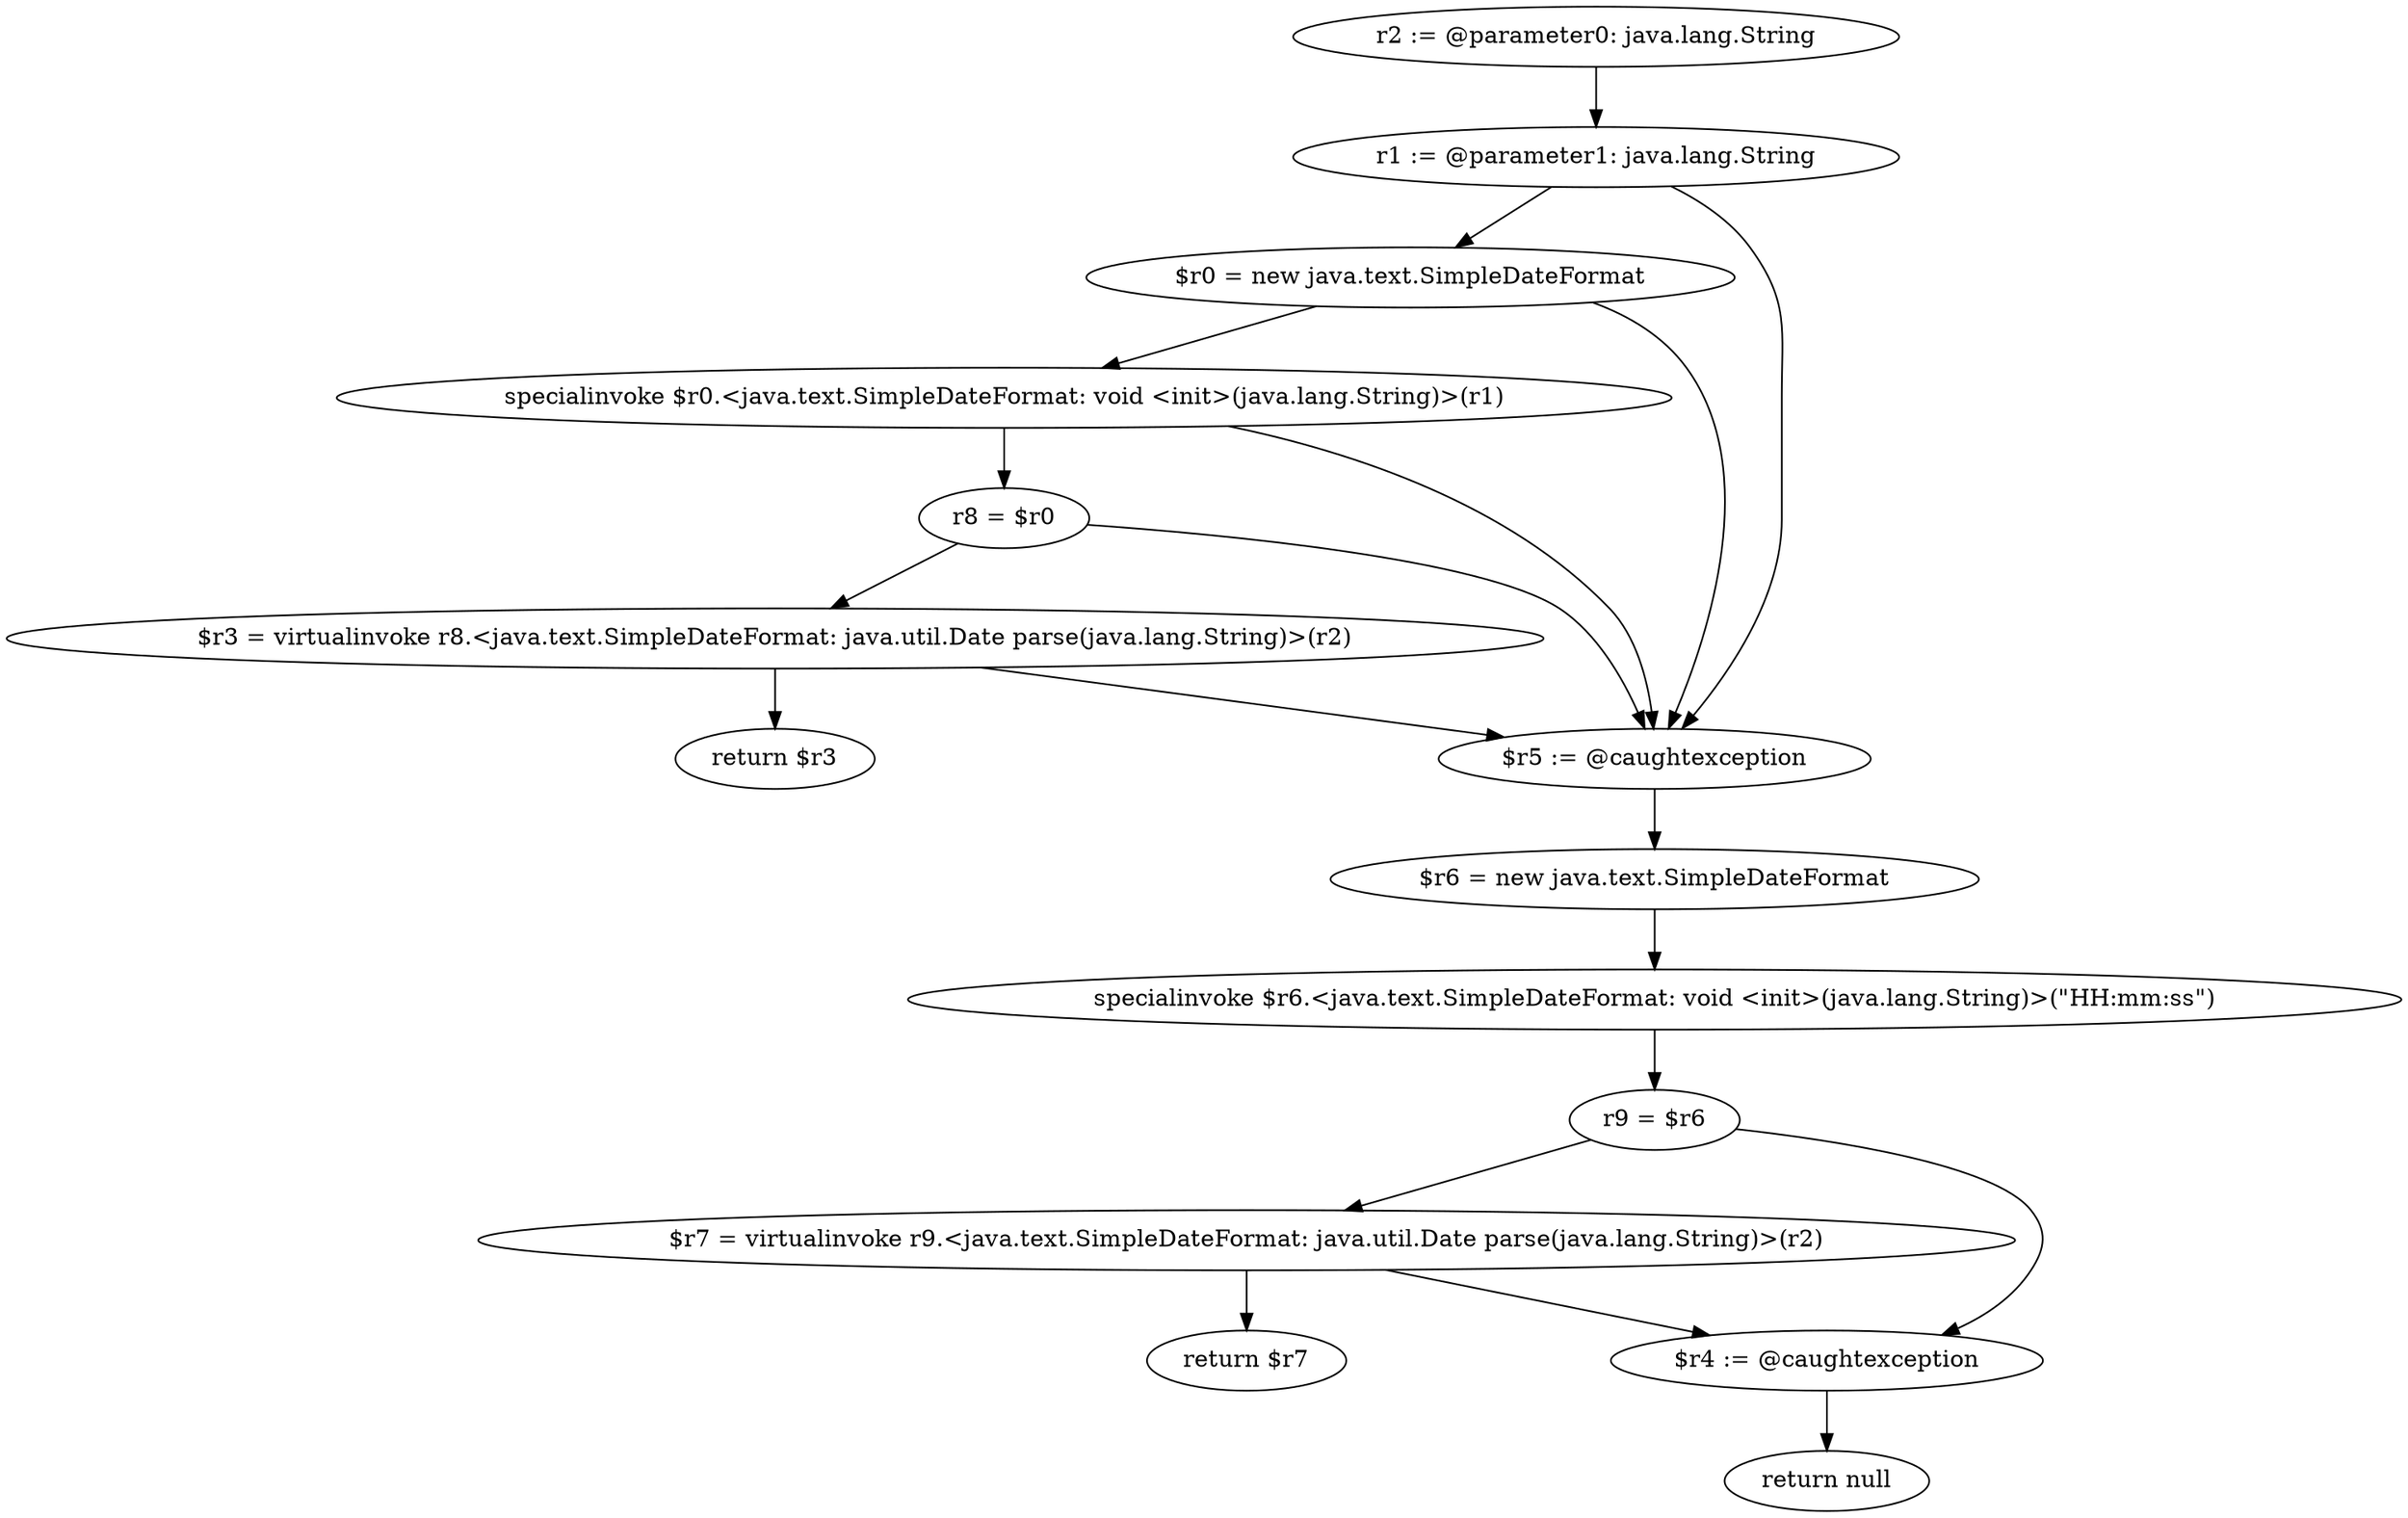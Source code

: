 digraph "unitGraph" {
    "r2 := @parameter0: java.lang.String"
    "r1 := @parameter1: java.lang.String"
    "$r0 = new java.text.SimpleDateFormat"
    "specialinvoke $r0.<java.text.SimpleDateFormat: void <init>(java.lang.String)>(r1)"
    "r8 = $r0"
    "$r3 = virtualinvoke r8.<java.text.SimpleDateFormat: java.util.Date parse(java.lang.String)>(r2)"
    "return $r3"
    "$r5 := @caughtexception"
    "$r6 = new java.text.SimpleDateFormat"
    "specialinvoke $r6.<java.text.SimpleDateFormat: void <init>(java.lang.String)>(\"HH:mm:ss\")"
    "r9 = $r6"
    "$r7 = virtualinvoke r9.<java.text.SimpleDateFormat: java.util.Date parse(java.lang.String)>(r2)"
    "return $r7"
    "$r4 := @caughtexception"
    "return null"
    "r2 := @parameter0: java.lang.String"->"r1 := @parameter1: java.lang.String";
    "r1 := @parameter1: java.lang.String"->"$r0 = new java.text.SimpleDateFormat";
    "r1 := @parameter1: java.lang.String"->"$r5 := @caughtexception";
    "$r0 = new java.text.SimpleDateFormat"->"specialinvoke $r0.<java.text.SimpleDateFormat: void <init>(java.lang.String)>(r1)";
    "$r0 = new java.text.SimpleDateFormat"->"$r5 := @caughtexception";
    "specialinvoke $r0.<java.text.SimpleDateFormat: void <init>(java.lang.String)>(r1)"->"r8 = $r0";
    "specialinvoke $r0.<java.text.SimpleDateFormat: void <init>(java.lang.String)>(r1)"->"$r5 := @caughtexception";
    "r8 = $r0"->"$r3 = virtualinvoke r8.<java.text.SimpleDateFormat: java.util.Date parse(java.lang.String)>(r2)";
    "r8 = $r0"->"$r5 := @caughtexception";
    "$r3 = virtualinvoke r8.<java.text.SimpleDateFormat: java.util.Date parse(java.lang.String)>(r2)"->"return $r3";
    "$r3 = virtualinvoke r8.<java.text.SimpleDateFormat: java.util.Date parse(java.lang.String)>(r2)"->"$r5 := @caughtexception";
    "$r5 := @caughtexception"->"$r6 = new java.text.SimpleDateFormat";
    "$r6 = new java.text.SimpleDateFormat"->"specialinvoke $r6.<java.text.SimpleDateFormat: void <init>(java.lang.String)>(\"HH:mm:ss\")";
    "specialinvoke $r6.<java.text.SimpleDateFormat: void <init>(java.lang.String)>(\"HH:mm:ss\")"->"r9 = $r6";
    "r9 = $r6"->"$r7 = virtualinvoke r9.<java.text.SimpleDateFormat: java.util.Date parse(java.lang.String)>(r2)";
    "r9 = $r6"->"$r4 := @caughtexception";
    "$r7 = virtualinvoke r9.<java.text.SimpleDateFormat: java.util.Date parse(java.lang.String)>(r2)"->"return $r7";
    "$r7 = virtualinvoke r9.<java.text.SimpleDateFormat: java.util.Date parse(java.lang.String)>(r2)"->"$r4 := @caughtexception";
    "$r4 := @caughtexception"->"return null";
}
